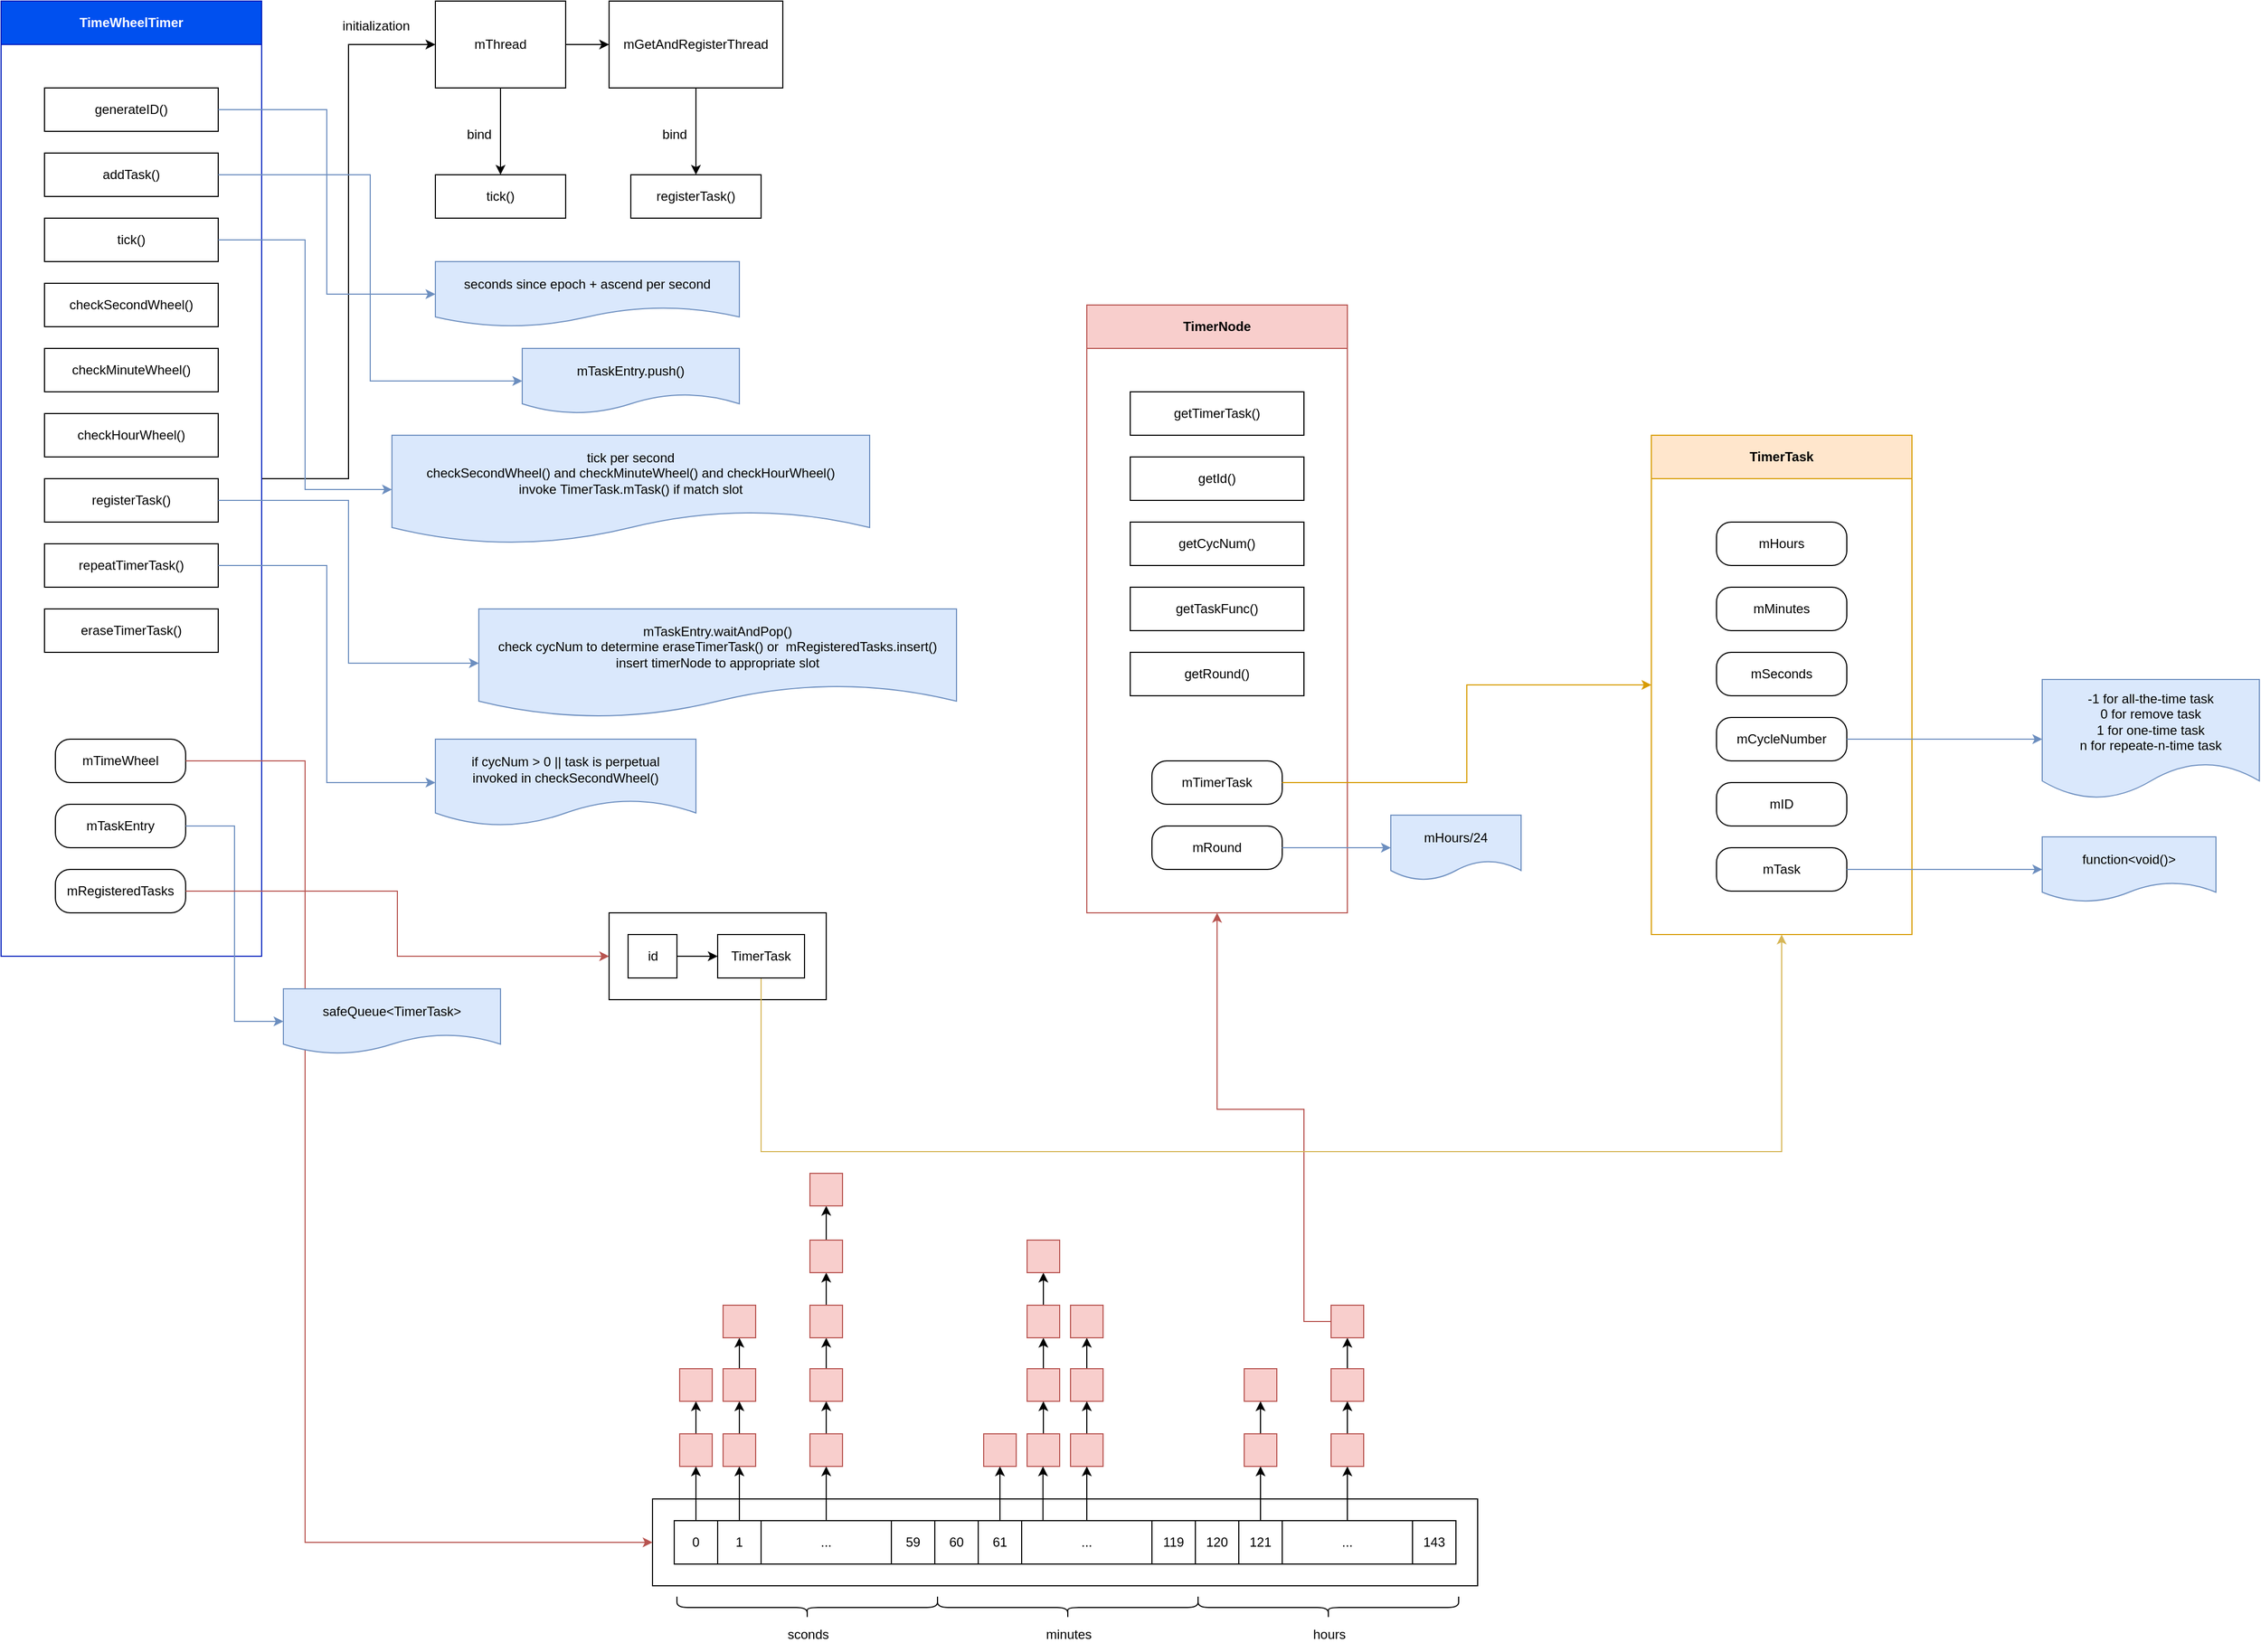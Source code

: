 <mxfile version="22.1.2" type="device">
  <diagram name="第 1 页" id="Sz4y7XV0d_JCJWOFTGZO">
    <mxGraphModel dx="1233" dy="729" grid="1" gridSize="10" guides="1" tooltips="1" connect="1" arrows="1" fold="1" page="1" pageScale="1" pageWidth="2336" pageHeight="1654" math="0" shadow="0">
      <root>
        <mxCell id="0" />
        <mxCell id="1" parent="0" />
        <mxCell id="NppVri6PDYhuUxLLY0zg-1" value="" style="rounded=0;whiteSpace=wrap;html=1;" vertex="1" parent="1">
          <mxGeometry x="720" y="1460" width="760" height="80" as="geometry" />
        </mxCell>
        <mxCell id="NppVri6PDYhuUxLLY0zg-66" style="edgeStyle=orthogonalEdgeStyle;rounded=0;orthogonalLoop=1;jettySize=auto;html=1;exitX=0.5;exitY=0;exitDx=0;exitDy=0;entryX=0.5;entryY=1;entryDx=0;entryDy=0;" edge="1" parent="1" source="NppVri6PDYhuUxLLY0zg-6" target="NppVri6PDYhuUxLLY0zg-49">
          <mxGeometry relative="1" as="geometry" />
        </mxCell>
        <mxCell id="NppVri6PDYhuUxLLY0zg-6" value="" style="rounded=0;whiteSpace=wrap;html=1;fillColor=#f8cecc;strokeColor=#b85450;" vertex="1" parent="1">
          <mxGeometry x="745" y="1400" width="30" height="30" as="geometry" />
        </mxCell>
        <mxCell id="NppVri6PDYhuUxLLY0zg-65" style="edgeStyle=orthogonalEdgeStyle;rounded=0;orthogonalLoop=1;jettySize=auto;html=1;exitX=0.5;exitY=0;exitDx=0;exitDy=0;entryX=0.5;entryY=1;entryDx=0;entryDy=0;" edge="1" parent="1" source="NppVri6PDYhuUxLLY0zg-22" target="NppVri6PDYhuUxLLY0zg-6">
          <mxGeometry relative="1" as="geometry" />
        </mxCell>
        <mxCell id="NppVri6PDYhuUxLLY0zg-22" value="0" style="rounded=0;whiteSpace=wrap;html=1;" vertex="1" parent="1">
          <mxGeometry x="740" y="1480" width="40" height="40" as="geometry" />
        </mxCell>
        <mxCell id="NppVri6PDYhuUxLLY0zg-67" style="edgeStyle=orthogonalEdgeStyle;rounded=0;orthogonalLoop=1;jettySize=auto;html=1;exitX=0.5;exitY=0;exitDx=0;exitDy=0;entryX=0.5;entryY=1;entryDx=0;entryDy=0;" edge="1" parent="1" source="NppVri6PDYhuUxLLY0zg-23" target="NppVri6PDYhuUxLLY0zg-41">
          <mxGeometry relative="1" as="geometry" />
        </mxCell>
        <mxCell id="NppVri6PDYhuUxLLY0zg-23" value="1" style="rounded=0;whiteSpace=wrap;html=1;" vertex="1" parent="1">
          <mxGeometry x="780" y="1480" width="40" height="40" as="geometry" />
        </mxCell>
        <mxCell id="NppVri6PDYhuUxLLY0zg-24" value="59" style="rounded=0;whiteSpace=wrap;html=1;" vertex="1" parent="1">
          <mxGeometry x="940" y="1480" width="40" height="40" as="geometry" />
        </mxCell>
        <mxCell id="NppVri6PDYhuUxLLY0zg-75" style="edgeStyle=orthogonalEdgeStyle;rounded=0;orthogonalLoop=1;jettySize=auto;html=1;exitX=0.5;exitY=0;exitDx=0;exitDy=0;entryX=0.5;entryY=1;entryDx=0;entryDy=0;" edge="1" parent="1" source="NppVri6PDYhuUxLLY0zg-25" target="NppVri6PDYhuUxLLY0zg-43">
          <mxGeometry relative="1" as="geometry" />
        </mxCell>
        <mxCell id="NppVri6PDYhuUxLLY0zg-25" value="61" style="rounded=0;whiteSpace=wrap;html=1;" vertex="1" parent="1">
          <mxGeometry x="1020" y="1480" width="40" height="40" as="geometry" />
        </mxCell>
        <mxCell id="NppVri6PDYhuUxLLY0zg-26" value="60" style="rounded=0;whiteSpace=wrap;html=1;" vertex="1" parent="1">
          <mxGeometry x="980" y="1480" width="40" height="40" as="geometry" />
        </mxCell>
        <mxCell id="NppVri6PDYhuUxLLY0zg-81" style="edgeStyle=orthogonalEdgeStyle;rounded=0;orthogonalLoop=1;jettySize=auto;html=1;exitX=0.5;exitY=0;exitDx=0;exitDy=0;entryX=0.5;entryY=1;entryDx=0;entryDy=0;" edge="1" parent="1" source="NppVri6PDYhuUxLLY0zg-27" target="NppVri6PDYhuUxLLY0zg-44">
          <mxGeometry relative="1" as="geometry" />
        </mxCell>
        <mxCell id="NppVri6PDYhuUxLLY0zg-27" value="..." style="rounded=0;whiteSpace=wrap;html=1;" vertex="1" parent="1">
          <mxGeometry x="1060" y="1480" width="120" height="40" as="geometry" />
        </mxCell>
        <mxCell id="NppVri6PDYhuUxLLY0zg-28" value="119" style="rounded=0;whiteSpace=wrap;html=1;" vertex="1" parent="1">
          <mxGeometry x="1180" y="1480" width="40" height="40" as="geometry" />
        </mxCell>
        <mxCell id="NppVri6PDYhuUxLLY0zg-29" value="120" style="rounded=0;whiteSpace=wrap;html=1;" vertex="1" parent="1">
          <mxGeometry x="1220" y="1480" width="40" height="40" as="geometry" />
        </mxCell>
        <mxCell id="NppVri6PDYhuUxLLY0zg-82" style="edgeStyle=orthogonalEdgeStyle;rounded=0;orthogonalLoop=1;jettySize=auto;html=1;exitX=0.5;exitY=0;exitDx=0;exitDy=0;entryX=0.5;entryY=1;entryDx=0;entryDy=0;" edge="1" parent="1" source="NppVri6PDYhuUxLLY0zg-30" target="NppVri6PDYhuUxLLY0zg-45">
          <mxGeometry relative="1" as="geometry" />
        </mxCell>
        <mxCell id="NppVri6PDYhuUxLLY0zg-30" value="121" style="rounded=0;whiteSpace=wrap;html=1;" vertex="1" parent="1">
          <mxGeometry x="1260" y="1480" width="40" height="40" as="geometry" />
        </mxCell>
        <mxCell id="NppVri6PDYhuUxLLY0zg-31" value="143" style="rounded=0;whiteSpace=wrap;html=1;" vertex="1" parent="1">
          <mxGeometry x="1420" y="1480" width="40" height="40" as="geometry" />
        </mxCell>
        <mxCell id="NppVri6PDYhuUxLLY0zg-86" style="edgeStyle=orthogonalEdgeStyle;rounded=0;orthogonalLoop=1;jettySize=auto;html=1;exitX=0.5;exitY=0;exitDx=0;exitDy=0;entryX=0.5;entryY=1;entryDx=0;entryDy=0;" edge="1" parent="1" source="NppVri6PDYhuUxLLY0zg-32" target="NppVri6PDYhuUxLLY0zg-46">
          <mxGeometry relative="1" as="geometry" />
        </mxCell>
        <mxCell id="NppVri6PDYhuUxLLY0zg-32" value="..." style="rounded=0;whiteSpace=wrap;html=1;" vertex="1" parent="1">
          <mxGeometry x="1300" y="1480" width="120" height="40" as="geometry" />
        </mxCell>
        <mxCell id="NppVri6PDYhuUxLLY0zg-70" style="edgeStyle=orthogonalEdgeStyle;rounded=0;orthogonalLoop=1;jettySize=auto;html=1;exitX=0.5;exitY=0;exitDx=0;exitDy=0;entryX=0.5;entryY=1;entryDx=0;entryDy=0;" edge="1" parent="1" source="NppVri6PDYhuUxLLY0zg-33" target="NppVri6PDYhuUxLLY0zg-42">
          <mxGeometry relative="1" as="geometry" />
        </mxCell>
        <mxCell id="NppVri6PDYhuUxLLY0zg-33" value="..." style="rounded=0;whiteSpace=wrap;html=1;" vertex="1" parent="1">
          <mxGeometry x="820" y="1480" width="120" height="40" as="geometry" />
        </mxCell>
        <mxCell id="NppVri6PDYhuUxLLY0zg-35" value="" style="shape=curlyBracket;whiteSpace=wrap;html=1;rounded=1;labelPosition=left;verticalLabelPosition=middle;align=right;verticalAlign=middle;rotation=-90;" vertex="1" parent="1">
          <mxGeometry x="852.5" y="1440" width="20" height="240" as="geometry" />
        </mxCell>
        <mxCell id="NppVri6PDYhuUxLLY0zg-36" value="" style="shape=curlyBracket;whiteSpace=wrap;html=1;rounded=1;labelPosition=left;verticalLabelPosition=middle;align=right;verticalAlign=middle;rotation=-90;" vertex="1" parent="1">
          <mxGeometry x="1092.5" y="1440" width="20" height="240" as="geometry" />
        </mxCell>
        <mxCell id="NppVri6PDYhuUxLLY0zg-37" value="" style="shape=curlyBracket;whiteSpace=wrap;html=1;rounded=1;labelPosition=left;verticalLabelPosition=middle;align=right;verticalAlign=middle;rotation=-90;" vertex="1" parent="1">
          <mxGeometry x="1332.5" y="1440" width="20" height="240" as="geometry" />
        </mxCell>
        <mxCell id="NppVri6PDYhuUxLLY0zg-38" value="sconds" style="text;html=1;align=center;verticalAlign=middle;resizable=0;points=[];autosize=1;strokeColor=none;fillColor=none;" vertex="1" parent="1">
          <mxGeometry x="832.5" y="1570" width="60" height="30" as="geometry" />
        </mxCell>
        <mxCell id="NppVri6PDYhuUxLLY0zg-39" value="minutes" style="text;html=1;align=center;verticalAlign=middle;resizable=0;points=[];autosize=1;strokeColor=none;fillColor=none;" vertex="1" parent="1">
          <mxGeometry x="1067.5" y="1570" width="70" height="30" as="geometry" />
        </mxCell>
        <mxCell id="NppVri6PDYhuUxLLY0zg-40" value="hours" style="text;html=1;align=center;verticalAlign=middle;resizable=0;points=[];autosize=1;strokeColor=none;fillColor=none;" vertex="1" parent="1">
          <mxGeometry x="1317.5" y="1570" width="50" height="30" as="geometry" />
        </mxCell>
        <mxCell id="NppVri6PDYhuUxLLY0zg-68" style="edgeStyle=orthogonalEdgeStyle;rounded=0;orthogonalLoop=1;jettySize=auto;html=1;exitX=0.5;exitY=0;exitDx=0;exitDy=0;entryX=0.5;entryY=1;entryDx=0;entryDy=0;" edge="1" parent="1" source="NppVri6PDYhuUxLLY0zg-41" target="NppVri6PDYhuUxLLY0zg-50">
          <mxGeometry relative="1" as="geometry" />
        </mxCell>
        <mxCell id="NppVri6PDYhuUxLLY0zg-41" value="" style="rounded=0;whiteSpace=wrap;html=1;fillColor=#f8cecc;strokeColor=#b85450;" vertex="1" parent="1">
          <mxGeometry x="785" y="1400" width="30" height="30" as="geometry" />
        </mxCell>
        <mxCell id="NppVri6PDYhuUxLLY0zg-71" style="edgeStyle=orthogonalEdgeStyle;rounded=0;orthogonalLoop=1;jettySize=auto;html=1;exitX=0.5;exitY=0;exitDx=0;exitDy=0;entryX=0.5;entryY=1;entryDx=0;entryDy=0;" edge="1" parent="1" source="NppVri6PDYhuUxLLY0zg-42" target="NppVri6PDYhuUxLLY0zg-52">
          <mxGeometry relative="1" as="geometry" />
        </mxCell>
        <mxCell id="NppVri6PDYhuUxLLY0zg-42" value="" style="rounded=0;whiteSpace=wrap;html=1;fillColor=#f8cecc;strokeColor=#b85450;" vertex="1" parent="1">
          <mxGeometry x="865" y="1400" width="30" height="30" as="geometry" />
        </mxCell>
        <mxCell id="NppVri6PDYhuUxLLY0zg-43" value="" style="rounded=0;whiteSpace=wrap;html=1;fillColor=#f8cecc;strokeColor=#b85450;" vertex="1" parent="1">
          <mxGeometry x="1025" y="1400" width="30" height="30" as="geometry" />
        </mxCell>
        <mxCell id="NppVri6PDYhuUxLLY0zg-80" style="edgeStyle=orthogonalEdgeStyle;rounded=0;orthogonalLoop=1;jettySize=auto;html=1;exitX=0.5;exitY=0;exitDx=0;exitDy=0;entryX=0.5;entryY=1;entryDx=0;entryDy=0;" edge="1" parent="1" source="NppVri6PDYhuUxLLY0zg-44" target="NppVri6PDYhuUxLLY0zg-60">
          <mxGeometry relative="1" as="geometry" />
        </mxCell>
        <mxCell id="NppVri6PDYhuUxLLY0zg-44" value="" style="rounded=0;whiteSpace=wrap;html=1;fillColor=#f8cecc;strokeColor=#b85450;" vertex="1" parent="1">
          <mxGeometry x="1105" y="1400" width="30" height="30" as="geometry" />
        </mxCell>
        <mxCell id="NppVri6PDYhuUxLLY0zg-83" style="edgeStyle=orthogonalEdgeStyle;rounded=0;orthogonalLoop=1;jettySize=auto;html=1;exitX=0.5;exitY=0;exitDx=0;exitDy=0;entryX=0.5;entryY=1;entryDx=0;entryDy=0;" edge="1" parent="1" source="NppVri6PDYhuUxLLY0zg-45" target="NppVri6PDYhuUxLLY0zg-64">
          <mxGeometry relative="1" as="geometry" />
        </mxCell>
        <mxCell id="NppVri6PDYhuUxLLY0zg-45" value="" style="rounded=0;whiteSpace=wrap;html=1;fillColor=#f8cecc;strokeColor=#b85450;" vertex="1" parent="1">
          <mxGeometry x="1265" y="1400" width="30" height="30" as="geometry" />
        </mxCell>
        <mxCell id="NppVri6PDYhuUxLLY0zg-84" style="edgeStyle=orthogonalEdgeStyle;rounded=0;orthogonalLoop=1;jettySize=auto;html=1;exitX=0.5;exitY=0;exitDx=0;exitDy=0;entryX=0.5;entryY=1;entryDx=0;entryDy=0;" edge="1" parent="1" source="NppVri6PDYhuUxLLY0zg-46" target="NppVri6PDYhuUxLLY0zg-62">
          <mxGeometry relative="1" as="geometry" />
        </mxCell>
        <mxCell id="NppVri6PDYhuUxLLY0zg-46" value="" style="rounded=0;whiteSpace=wrap;html=1;fillColor=#f8cecc;strokeColor=#b85450;" vertex="1" parent="1">
          <mxGeometry x="1345" y="1400" width="30" height="30" as="geometry" />
        </mxCell>
        <mxCell id="NppVri6PDYhuUxLLY0zg-76" style="edgeStyle=orthogonalEdgeStyle;rounded=0;orthogonalLoop=1;jettySize=auto;html=1;exitX=0.5;exitY=0;exitDx=0;exitDy=0;entryX=0.5;entryY=1;entryDx=0;entryDy=0;" edge="1" parent="1" source="NppVri6PDYhuUxLLY0zg-47" target="NppVri6PDYhuUxLLY0zg-56">
          <mxGeometry relative="1" as="geometry" />
        </mxCell>
        <mxCell id="NppVri6PDYhuUxLLY0zg-47" value="" style="rounded=0;whiteSpace=wrap;html=1;fillColor=#f8cecc;strokeColor=#b85450;" vertex="1" parent="1">
          <mxGeometry x="1065" y="1400" width="30" height="30" as="geometry" />
        </mxCell>
        <mxCell id="NppVri6PDYhuUxLLY0zg-49" value="" style="rounded=0;whiteSpace=wrap;html=1;fillColor=#f8cecc;strokeColor=#b85450;" vertex="1" parent="1">
          <mxGeometry x="745" y="1340" width="30" height="30" as="geometry" />
        </mxCell>
        <mxCell id="NppVri6PDYhuUxLLY0zg-69" style="edgeStyle=orthogonalEdgeStyle;rounded=0;orthogonalLoop=1;jettySize=auto;html=1;exitX=0.5;exitY=0;exitDx=0;exitDy=0;entryX=0.5;entryY=1;entryDx=0;entryDy=0;" edge="1" parent="1" source="NppVri6PDYhuUxLLY0zg-50" target="NppVri6PDYhuUxLLY0zg-51">
          <mxGeometry relative="1" as="geometry" />
        </mxCell>
        <mxCell id="NppVri6PDYhuUxLLY0zg-50" value="" style="rounded=0;whiteSpace=wrap;html=1;fillColor=#f8cecc;strokeColor=#b85450;" vertex="1" parent="1">
          <mxGeometry x="785" y="1340" width="30" height="30" as="geometry" />
        </mxCell>
        <mxCell id="NppVri6PDYhuUxLLY0zg-51" value="" style="rounded=0;whiteSpace=wrap;html=1;fillColor=#f8cecc;strokeColor=#b85450;" vertex="1" parent="1">
          <mxGeometry x="785" y="1281.5" width="30" height="30" as="geometry" />
        </mxCell>
        <mxCell id="NppVri6PDYhuUxLLY0zg-72" style="edgeStyle=orthogonalEdgeStyle;rounded=0;orthogonalLoop=1;jettySize=auto;html=1;exitX=0.5;exitY=0;exitDx=0;exitDy=0;entryX=0.5;entryY=1;entryDx=0;entryDy=0;" edge="1" parent="1" source="NppVri6PDYhuUxLLY0zg-52" target="NppVri6PDYhuUxLLY0zg-53">
          <mxGeometry relative="1" as="geometry" />
        </mxCell>
        <mxCell id="NppVri6PDYhuUxLLY0zg-52" value="" style="rounded=0;whiteSpace=wrap;html=1;fillColor=#f8cecc;strokeColor=#b85450;" vertex="1" parent="1">
          <mxGeometry x="865" y="1340" width="30" height="30" as="geometry" />
        </mxCell>
        <mxCell id="NppVri6PDYhuUxLLY0zg-73" style="edgeStyle=orthogonalEdgeStyle;rounded=0;orthogonalLoop=1;jettySize=auto;html=1;exitX=0.5;exitY=0;exitDx=0;exitDy=0;entryX=0.5;entryY=1;entryDx=0;entryDy=0;" edge="1" parent="1" source="NppVri6PDYhuUxLLY0zg-53" target="NppVri6PDYhuUxLLY0zg-54">
          <mxGeometry relative="1" as="geometry" />
        </mxCell>
        <mxCell id="NppVri6PDYhuUxLLY0zg-53" value="" style="rounded=0;whiteSpace=wrap;html=1;fillColor=#f8cecc;strokeColor=#b85450;" vertex="1" parent="1">
          <mxGeometry x="865" y="1281.5" width="30" height="30" as="geometry" />
        </mxCell>
        <mxCell id="NppVri6PDYhuUxLLY0zg-74" style="edgeStyle=orthogonalEdgeStyle;rounded=0;orthogonalLoop=1;jettySize=auto;html=1;exitX=0.5;exitY=0;exitDx=0;exitDy=0;entryX=0.5;entryY=1;entryDx=0;entryDy=0;" edge="1" parent="1" source="NppVri6PDYhuUxLLY0zg-54" target="NppVri6PDYhuUxLLY0zg-55">
          <mxGeometry relative="1" as="geometry" />
        </mxCell>
        <mxCell id="NppVri6PDYhuUxLLY0zg-54" value="" style="rounded=0;whiteSpace=wrap;html=1;fillColor=#f8cecc;strokeColor=#b85450;" vertex="1" parent="1">
          <mxGeometry x="865" y="1221.5" width="30" height="30" as="geometry" />
        </mxCell>
        <mxCell id="NppVri6PDYhuUxLLY0zg-55" value="" style="rounded=0;whiteSpace=wrap;html=1;fillColor=#f8cecc;strokeColor=#b85450;" vertex="1" parent="1">
          <mxGeometry x="865" y="1160" width="30" height="30" as="geometry" />
        </mxCell>
        <mxCell id="NppVri6PDYhuUxLLY0zg-77" style="edgeStyle=orthogonalEdgeStyle;rounded=0;orthogonalLoop=1;jettySize=auto;html=1;exitX=0.5;exitY=0;exitDx=0;exitDy=0;entryX=0.5;entryY=1;entryDx=0;entryDy=0;" edge="1" parent="1" source="NppVri6PDYhuUxLLY0zg-56" target="NppVri6PDYhuUxLLY0zg-57">
          <mxGeometry relative="1" as="geometry" />
        </mxCell>
        <mxCell id="NppVri6PDYhuUxLLY0zg-56" value="" style="rounded=0;whiteSpace=wrap;html=1;fillColor=#f8cecc;strokeColor=#b85450;" vertex="1" parent="1">
          <mxGeometry x="1065" y="1340" width="30" height="30" as="geometry" />
        </mxCell>
        <mxCell id="NppVri6PDYhuUxLLY0zg-78" style="edgeStyle=orthogonalEdgeStyle;rounded=0;orthogonalLoop=1;jettySize=auto;html=1;exitX=0.5;exitY=0;exitDx=0;exitDy=0;entryX=0.5;entryY=1;entryDx=0;entryDy=0;" edge="1" parent="1" source="NppVri6PDYhuUxLLY0zg-57" target="NppVri6PDYhuUxLLY0zg-58">
          <mxGeometry relative="1" as="geometry" />
        </mxCell>
        <mxCell id="NppVri6PDYhuUxLLY0zg-57" value="" style="rounded=0;whiteSpace=wrap;html=1;fillColor=#f8cecc;strokeColor=#b85450;" vertex="1" parent="1">
          <mxGeometry x="1065" y="1281.5" width="30" height="30" as="geometry" />
        </mxCell>
        <mxCell id="NppVri6PDYhuUxLLY0zg-58" value="" style="rounded=0;whiteSpace=wrap;html=1;fillColor=#f8cecc;strokeColor=#b85450;" vertex="1" parent="1">
          <mxGeometry x="1065" y="1221.5" width="30" height="30" as="geometry" />
        </mxCell>
        <mxCell id="NppVri6PDYhuUxLLY0zg-79" style="edgeStyle=orthogonalEdgeStyle;rounded=0;orthogonalLoop=1;jettySize=auto;html=1;exitX=0.5;exitY=0;exitDx=0;exitDy=0;entryX=0.5;entryY=1;entryDx=0;entryDy=0;" edge="1" parent="1" source="NppVri6PDYhuUxLLY0zg-60" target="NppVri6PDYhuUxLLY0zg-61">
          <mxGeometry relative="1" as="geometry" />
        </mxCell>
        <mxCell id="NppVri6PDYhuUxLLY0zg-60" value="" style="rounded=0;whiteSpace=wrap;html=1;fillColor=#f8cecc;strokeColor=#b85450;" vertex="1" parent="1">
          <mxGeometry x="1105" y="1340" width="30" height="30" as="geometry" />
        </mxCell>
        <mxCell id="NppVri6PDYhuUxLLY0zg-61" value="" style="rounded=0;whiteSpace=wrap;html=1;fillColor=#f8cecc;strokeColor=#b85450;" vertex="1" parent="1">
          <mxGeometry x="1105" y="1281.5" width="30" height="30" as="geometry" />
        </mxCell>
        <mxCell id="NppVri6PDYhuUxLLY0zg-85" style="edgeStyle=orthogonalEdgeStyle;rounded=0;orthogonalLoop=1;jettySize=auto;html=1;exitX=0.5;exitY=0;exitDx=0;exitDy=0;entryX=0.5;entryY=1;entryDx=0;entryDy=0;" edge="1" parent="1" source="NppVri6PDYhuUxLLY0zg-62" target="NppVri6PDYhuUxLLY0zg-63">
          <mxGeometry relative="1" as="geometry" />
        </mxCell>
        <mxCell id="NppVri6PDYhuUxLLY0zg-62" value="" style="rounded=0;whiteSpace=wrap;html=1;fillColor=#f8cecc;strokeColor=#b85450;" vertex="1" parent="1">
          <mxGeometry x="1345" y="1340" width="30" height="30" as="geometry" />
        </mxCell>
        <mxCell id="NppVri6PDYhuUxLLY0zg-158" style="edgeStyle=orthogonalEdgeStyle;rounded=0;orthogonalLoop=1;jettySize=auto;html=1;exitX=1;exitY=0.5;exitDx=0;exitDy=0;entryX=0.5;entryY=1;entryDx=0;entryDy=0;fillColor=#f8cecc;strokeColor=#b85450;" edge="1" parent="1" source="NppVri6PDYhuUxLLY0zg-63" target="NppVri6PDYhuUxLLY0zg-109">
          <mxGeometry relative="1" as="geometry">
            <Array as="points">
              <mxPoint x="1320" y="1296" />
              <mxPoint x="1320" y="1101" />
              <mxPoint x="1240" y="1101" />
            </Array>
          </mxGeometry>
        </mxCell>
        <mxCell id="NppVri6PDYhuUxLLY0zg-63" value="" style="rounded=0;whiteSpace=wrap;html=1;fillColor=#f8cecc;strokeColor=#b85450;" vertex="1" parent="1">
          <mxGeometry x="1345" y="1281.5" width="30" height="30" as="geometry" />
        </mxCell>
        <mxCell id="NppVri6PDYhuUxLLY0zg-64" value="" style="rounded=0;whiteSpace=wrap;html=1;fillColor=#f8cecc;strokeColor=#b85450;" vertex="1" parent="1">
          <mxGeometry x="1265" y="1340" width="30" height="30" as="geometry" />
        </mxCell>
        <mxCell id="NppVri6PDYhuUxLLY0zg-87" style="edgeStyle=orthogonalEdgeStyle;rounded=0;orthogonalLoop=1;jettySize=auto;html=1;exitX=0.5;exitY=0;exitDx=0;exitDy=0;entryX=0.5;entryY=1;entryDx=0;entryDy=0;" edge="1" parent="1">
          <mxGeometry relative="1" as="geometry">
            <mxPoint x="1079.66" y="1480" as="sourcePoint" />
            <mxPoint x="1079.66" y="1430" as="targetPoint" />
          </mxGeometry>
        </mxCell>
        <mxCell id="NppVri6PDYhuUxLLY0zg-142" style="edgeStyle=orthogonalEdgeStyle;rounded=0;orthogonalLoop=1;jettySize=auto;html=1;entryX=0;entryY=0.5;entryDx=0;entryDy=0;" edge="1" parent="1" source="NppVri6PDYhuUxLLY0zg-88" target="NppVri6PDYhuUxLLY0zg-141">
          <mxGeometry relative="1" as="geometry" />
        </mxCell>
        <mxCell id="NppVri6PDYhuUxLLY0zg-88" value="TimeWheelTimer" style="swimlane;whiteSpace=wrap;html=1;startSize=40;fillColor=#0050ef;strokeColor=#001DBC;fontColor=#ffffff;" vertex="1" parent="1">
          <mxGeometry x="120" y="80" width="240" height="880" as="geometry" />
        </mxCell>
        <mxCell id="NppVri6PDYhuUxLLY0zg-89" value="generateID()" style="rounded=0;whiteSpace=wrap;html=1;" vertex="1" parent="NppVri6PDYhuUxLLY0zg-88">
          <mxGeometry x="40" y="80" width="160" height="40" as="geometry" />
        </mxCell>
        <mxCell id="NppVri6PDYhuUxLLY0zg-90" value="addTask()" style="rounded=0;whiteSpace=wrap;html=1;" vertex="1" parent="NppVri6PDYhuUxLLY0zg-88">
          <mxGeometry x="40" y="140" width="160" height="40" as="geometry" />
        </mxCell>
        <mxCell id="NppVri6PDYhuUxLLY0zg-91" value="tick()" style="rounded=0;whiteSpace=wrap;html=1;" vertex="1" parent="NppVri6PDYhuUxLLY0zg-88">
          <mxGeometry x="40" y="200" width="160" height="40" as="geometry" />
        </mxCell>
        <mxCell id="NppVri6PDYhuUxLLY0zg-92" value="checkSecondWheel()" style="rounded=0;whiteSpace=wrap;html=1;" vertex="1" parent="NppVri6PDYhuUxLLY0zg-88">
          <mxGeometry x="40" y="260" width="160" height="40" as="geometry" />
        </mxCell>
        <mxCell id="NppVri6PDYhuUxLLY0zg-93" value="checkMinuteWheel()" style="rounded=0;whiteSpace=wrap;html=1;" vertex="1" parent="NppVri6PDYhuUxLLY0zg-88">
          <mxGeometry x="40" y="320" width="160" height="40" as="geometry" />
        </mxCell>
        <mxCell id="NppVri6PDYhuUxLLY0zg-94" value="checkHourWheel()" style="rounded=0;whiteSpace=wrap;html=1;" vertex="1" parent="NppVri6PDYhuUxLLY0zg-88">
          <mxGeometry x="40" y="380" width="160" height="40" as="geometry" />
        </mxCell>
        <mxCell id="NppVri6PDYhuUxLLY0zg-102" value="registerTask()" style="rounded=0;whiteSpace=wrap;html=1;" vertex="1" parent="NppVri6PDYhuUxLLY0zg-88">
          <mxGeometry x="40" y="440" width="160" height="40" as="geometry" />
        </mxCell>
        <mxCell id="NppVri6PDYhuUxLLY0zg-103" value="repeatTimerTask()" style="rounded=0;whiteSpace=wrap;html=1;" vertex="1" parent="NppVri6PDYhuUxLLY0zg-88">
          <mxGeometry x="40" y="500" width="160" height="40" as="geometry" />
        </mxCell>
        <mxCell id="NppVri6PDYhuUxLLY0zg-104" value="eraseTimerTask()" style="rounded=0;whiteSpace=wrap;html=1;" vertex="1" parent="NppVri6PDYhuUxLLY0zg-88">
          <mxGeometry x="40" y="560" width="160" height="40" as="geometry" />
        </mxCell>
        <mxCell id="NppVri6PDYhuUxLLY0zg-106" value="mTimeWheel" style="rounded=1;whiteSpace=wrap;html=1;arcSize=34;" vertex="1" parent="NppVri6PDYhuUxLLY0zg-88">
          <mxGeometry x="50" y="680" width="120" height="40" as="geometry" />
        </mxCell>
        <mxCell id="NppVri6PDYhuUxLLY0zg-107" value="mTaskEntry" style="rounded=1;whiteSpace=wrap;html=1;arcSize=34;" vertex="1" parent="NppVri6PDYhuUxLLY0zg-88">
          <mxGeometry x="50" y="740" width="120" height="40" as="geometry" />
        </mxCell>
        <mxCell id="NppVri6PDYhuUxLLY0zg-108" value="mRegisteredTasks" style="rounded=1;whiteSpace=wrap;html=1;arcSize=34;" vertex="1" parent="NppVri6PDYhuUxLLY0zg-88">
          <mxGeometry x="50" y="800" width="120" height="40" as="geometry" />
        </mxCell>
        <mxCell id="NppVri6PDYhuUxLLY0zg-109" value="TimerNode" style="swimlane;whiteSpace=wrap;html=1;startSize=40;fillColor=#f8cecc;strokeColor=#b85450;" vertex="1" parent="1">
          <mxGeometry x="1120" y="360" width="240" height="560" as="geometry" />
        </mxCell>
        <mxCell id="NppVri6PDYhuUxLLY0zg-110" value="getTimerTask()" style="rounded=0;whiteSpace=wrap;html=1;" vertex="1" parent="NppVri6PDYhuUxLLY0zg-109">
          <mxGeometry x="40" y="80" width="160" height="40" as="geometry" />
        </mxCell>
        <mxCell id="NppVri6PDYhuUxLLY0zg-111" value="getId()" style="rounded=0;whiteSpace=wrap;html=1;" vertex="1" parent="NppVri6PDYhuUxLLY0zg-109">
          <mxGeometry x="40" y="140" width="160" height="40" as="geometry" />
        </mxCell>
        <mxCell id="NppVri6PDYhuUxLLY0zg-112" value="getCycNum()" style="rounded=0;whiteSpace=wrap;html=1;" vertex="1" parent="NppVri6PDYhuUxLLY0zg-109">
          <mxGeometry x="40" y="200" width="160" height="40" as="geometry" />
        </mxCell>
        <mxCell id="NppVri6PDYhuUxLLY0zg-113" value="getTaskFunc()" style="rounded=0;whiteSpace=wrap;html=1;" vertex="1" parent="NppVri6PDYhuUxLLY0zg-109">
          <mxGeometry x="40" y="260" width="160" height="40" as="geometry" />
        </mxCell>
        <mxCell id="NppVri6PDYhuUxLLY0zg-114" value="getRound()" style="rounded=0;whiteSpace=wrap;html=1;" vertex="1" parent="NppVri6PDYhuUxLLY0zg-109">
          <mxGeometry x="40" y="320" width="160" height="40" as="geometry" />
        </mxCell>
        <mxCell id="NppVri6PDYhuUxLLY0zg-119" value="mTimerTask" style="rounded=1;whiteSpace=wrap;html=1;arcSize=34;" vertex="1" parent="NppVri6PDYhuUxLLY0zg-109">
          <mxGeometry x="60" y="420" width="120" height="40" as="geometry" />
        </mxCell>
        <mxCell id="NppVri6PDYhuUxLLY0zg-120" value="mRound" style="rounded=1;whiteSpace=wrap;html=1;arcSize=34;" vertex="1" parent="NppVri6PDYhuUxLLY0zg-109">
          <mxGeometry x="60" y="480" width="120" height="40" as="geometry" />
        </mxCell>
        <mxCell id="NppVri6PDYhuUxLLY0zg-122" value="TimerTask" style="swimlane;whiteSpace=wrap;html=1;startSize=40;fillColor=#ffe6cc;strokeColor=#d79b00;" vertex="1" parent="1">
          <mxGeometry x="1640" y="480" width="240" height="460" as="geometry" />
        </mxCell>
        <mxCell id="NppVri6PDYhuUxLLY0zg-128" value="mID" style="rounded=1;whiteSpace=wrap;html=1;arcSize=34;" vertex="1" parent="NppVri6PDYhuUxLLY0zg-122">
          <mxGeometry x="60" y="320" width="120" height="40" as="geometry" />
        </mxCell>
        <mxCell id="NppVri6PDYhuUxLLY0zg-129" value="mTask" style="rounded=1;whiteSpace=wrap;html=1;arcSize=34;" vertex="1" parent="NppVri6PDYhuUxLLY0zg-122">
          <mxGeometry x="60" y="380" width="120" height="40" as="geometry" />
        </mxCell>
        <mxCell id="NppVri6PDYhuUxLLY0zg-130" value="mSeconds" style="rounded=1;whiteSpace=wrap;html=1;arcSize=34;" vertex="1" parent="NppVri6PDYhuUxLLY0zg-122">
          <mxGeometry x="60" y="200" width="120" height="40" as="geometry" />
        </mxCell>
        <mxCell id="NppVri6PDYhuUxLLY0zg-131" value="mCycleNumber" style="rounded=1;whiteSpace=wrap;html=1;arcSize=34;" vertex="1" parent="NppVri6PDYhuUxLLY0zg-122">
          <mxGeometry x="60" y="260" width="120" height="40" as="geometry" />
        </mxCell>
        <mxCell id="NppVri6PDYhuUxLLY0zg-132" value="mHours" style="rounded=1;whiteSpace=wrap;html=1;arcSize=34;" vertex="1" parent="NppVri6PDYhuUxLLY0zg-122">
          <mxGeometry x="60" y="80" width="120" height="40" as="geometry" />
        </mxCell>
        <mxCell id="NppVri6PDYhuUxLLY0zg-133" value="mMinutes" style="rounded=1;whiteSpace=wrap;html=1;arcSize=34;" vertex="1" parent="NppVri6PDYhuUxLLY0zg-122">
          <mxGeometry x="60" y="140" width="120" height="40" as="geometry" />
        </mxCell>
        <mxCell id="NppVri6PDYhuUxLLY0zg-134" value="function&amp;lt;void()&amp;gt;" style="shape=document;whiteSpace=wrap;html=1;boundedLbl=1;fillColor=#dae8fc;strokeColor=#6c8ebf;" vertex="1" parent="1">
          <mxGeometry x="2000" y="850" width="160" height="60" as="geometry" />
        </mxCell>
        <mxCell id="NppVri6PDYhuUxLLY0zg-135" style="edgeStyle=orthogonalEdgeStyle;rounded=0;orthogonalLoop=1;jettySize=auto;html=1;exitX=1;exitY=0.5;exitDx=0;exitDy=0;entryX=0;entryY=0.5;entryDx=0;entryDy=0;fillColor=#dae8fc;strokeColor=#6c8ebf;" edge="1" parent="1" source="NppVri6PDYhuUxLLY0zg-129" target="NppVri6PDYhuUxLLY0zg-134">
          <mxGeometry relative="1" as="geometry" />
        </mxCell>
        <mxCell id="NppVri6PDYhuUxLLY0zg-138" style="edgeStyle=orthogonalEdgeStyle;rounded=0;orthogonalLoop=1;jettySize=auto;html=1;exitX=1;exitY=0.5;exitDx=0;exitDy=0;entryX=0;entryY=0.5;entryDx=0;entryDy=0;fillColor=#ffe6cc;strokeColor=#d79b00;" edge="1" parent="1" source="NppVri6PDYhuUxLLY0zg-119" target="NppVri6PDYhuUxLLY0zg-122">
          <mxGeometry relative="1" as="geometry" />
        </mxCell>
        <mxCell id="NppVri6PDYhuUxLLY0zg-147" style="edgeStyle=orthogonalEdgeStyle;rounded=0;orthogonalLoop=1;jettySize=auto;html=1;exitX=0.5;exitY=1;exitDx=0;exitDy=0;entryX=0.5;entryY=0;entryDx=0;entryDy=0;" edge="1" parent="1" source="NppVri6PDYhuUxLLY0zg-141" target="NppVri6PDYhuUxLLY0zg-145">
          <mxGeometry relative="1" as="geometry" />
        </mxCell>
        <mxCell id="NppVri6PDYhuUxLLY0zg-151" style="edgeStyle=orthogonalEdgeStyle;rounded=0;orthogonalLoop=1;jettySize=auto;html=1;exitX=1;exitY=0.5;exitDx=0;exitDy=0;entryX=0;entryY=0.5;entryDx=0;entryDy=0;" edge="1" parent="1" source="NppVri6PDYhuUxLLY0zg-141" target="NppVri6PDYhuUxLLY0zg-144">
          <mxGeometry relative="1" as="geometry" />
        </mxCell>
        <mxCell id="NppVri6PDYhuUxLLY0zg-141" value="mThread&lt;br&gt;" style="rounded=0;whiteSpace=wrap;html=1;" vertex="1" parent="1">
          <mxGeometry x="520" y="80" width="120" height="80" as="geometry" />
        </mxCell>
        <mxCell id="NppVri6PDYhuUxLLY0zg-143" value="initialization" style="text;html=1;align=center;verticalAlign=middle;resizable=0;points=[];autosize=1;strokeColor=none;fillColor=none;" vertex="1" parent="1">
          <mxGeometry x="420" y="88" width="90" height="30" as="geometry" />
        </mxCell>
        <mxCell id="NppVri6PDYhuUxLLY0zg-148" style="edgeStyle=orthogonalEdgeStyle;rounded=0;orthogonalLoop=1;jettySize=auto;html=1;exitX=0.5;exitY=1;exitDx=0;exitDy=0;entryX=0.5;entryY=0;entryDx=0;entryDy=0;" edge="1" parent="1" source="NppVri6PDYhuUxLLY0zg-144" target="NppVri6PDYhuUxLLY0zg-146">
          <mxGeometry relative="1" as="geometry" />
        </mxCell>
        <mxCell id="NppVri6PDYhuUxLLY0zg-144" value="mGetAndRegisterThread" style="rounded=0;whiteSpace=wrap;html=1;" vertex="1" parent="1">
          <mxGeometry x="680" y="80" width="160" height="80" as="geometry" />
        </mxCell>
        <mxCell id="NppVri6PDYhuUxLLY0zg-145" value="tick()" style="rounded=0;whiteSpace=wrap;html=1;" vertex="1" parent="1">
          <mxGeometry x="520" y="240" width="120" height="40" as="geometry" />
        </mxCell>
        <mxCell id="NppVri6PDYhuUxLLY0zg-146" value="registerTask()" style="rounded=0;whiteSpace=wrap;html=1;" vertex="1" parent="1">
          <mxGeometry x="700" y="240" width="120" height="40" as="geometry" />
        </mxCell>
        <mxCell id="NppVri6PDYhuUxLLY0zg-149" value="bind" style="text;html=1;align=center;verticalAlign=middle;resizable=0;points=[];autosize=1;strokeColor=none;fillColor=none;" vertex="1" parent="1">
          <mxGeometry x="535" y="188" width="50" height="30" as="geometry" />
        </mxCell>
        <mxCell id="NppVri6PDYhuUxLLY0zg-150" value="bind" style="text;html=1;align=center;verticalAlign=middle;resizable=0;points=[];autosize=1;strokeColor=none;fillColor=none;" vertex="1" parent="1">
          <mxGeometry x="715" y="188" width="50" height="30" as="geometry" />
        </mxCell>
        <mxCell id="NppVri6PDYhuUxLLY0zg-152" value="seconds since epoch + ascend per second" style="shape=document;whiteSpace=wrap;html=1;boundedLbl=1;fillColor=#dae8fc;strokeColor=#6c8ebf;" vertex="1" parent="1">
          <mxGeometry x="520" y="320" width="280" height="60" as="geometry" />
        </mxCell>
        <mxCell id="NppVri6PDYhuUxLLY0zg-153" style="edgeStyle=orthogonalEdgeStyle;rounded=0;orthogonalLoop=1;jettySize=auto;html=1;exitX=1;exitY=0.5;exitDx=0;exitDy=0;entryX=0;entryY=0.5;entryDx=0;entryDy=0;fillColor=#dae8fc;strokeColor=#6c8ebf;" edge="1" parent="1" source="NppVri6PDYhuUxLLY0zg-89" target="NppVri6PDYhuUxLLY0zg-152">
          <mxGeometry relative="1" as="geometry" />
        </mxCell>
        <mxCell id="NppVri6PDYhuUxLLY0zg-154" value="mTaskEntry.push()" style="shape=document;whiteSpace=wrap;html=1;boundedLbl=1;fillColor=#dae8fc;strokeColor=#6c8ebf;" vertex="1" parent="1">
          <mxGeometry x="600" y="400" width="200" height="60" as="geometry" />
        </mxCell>
        <mxCell id="NppVri6PDYhuUxLLY0zg-155" style="edgeStyle=orthogonalEdgeStyle;rounded=0;orthogonalLoop=1;jettySize=auto;html=1;exitX=1;exitY=0.5;exitDx=0;exitDy=0;entryX=0;entryY=0.5;entryDx=0;entryDy=0;fillColor=#dae8fc;strokeColor=#6c8ebf;" edge="1" parent="1" source="NppVri6PDYhuUxLLY0zg-90" target="NppVri6PDYhuUxLLY0zg-154">
          <mxGeometry relative="1" as="geometry" />
        </mxCell>
        <mxCell id="NppVri6PDYhuUxLLY0zg-156" value="tick per second&lt;br&gt;checkSecondWheel() and checkMinuteWheel() and checkHourWheel()&lt;br&gt;invoke&amp;nbsp;TimerTask.mTask() if match slot" style="shape=document;whiteSpace=wrap;html=1;boundedLbl=1;fillColor=#dae8fc;strokeColor=#6c8ebf;" vertex="1" parent="1">
          <mxGeometry x="480" y="480" width="440" height="100" as="geometry" />
        </mxCell>
        <mxCell id="NppVri6PDYhuUxLLY0zg-157" style="edgeStyle=orthogonalEdgeStyle;rounded=0;orthogonalLoop=1;jettySize=auto;html=1;exitX=1;exitY=0.5;exitDx=0;exitDy=0;entryX=0;entryY=0.5;entryDx=0;entryDy=0;fillColor=#dae8fc;strokeColor=#6c8ebf;" edge="1" parent="1" source="NppVri6PDYhuUxLLY0zg-91" target="NppVri6PDYhuUxLLY0zg-156">
          <mxGeometry relative="1" as="geometry" />
        </mxCell>
        <mxCell id="NppVri6PDYhuUxLLY0zg-159" style="edgeStyle=orthogonalEdgeStyle;rounded=0;orthogonalLoop=1;jettySize=auto;html=1;exitX=1;exitY=0.5;exitDx=0;exitDy=0;entryX=0;entryY=0.5;entryDx=0;entryDy=0;fillColor=#f8cecc;strokeColor=#b85450;" edge="1" parent="1" source="NppVri6PDYhuUxLLY0zg-106" target="NppVri6PDYhuUxLLY0zg-1">
          <mxGeometry relative="1" as="geometry">
            <Array as="points">
              <mxPoint x="400" y="780" />
              <mxPoint x="400" y="1500" />
            </Array>
          </mxGeometry>
        </mxCell>
        <mxCell id="NppVri6PDYhuUxLLY0zg-160" value="safeQueue&amp;lt;TimerTask&amp;gt;" style="shape=document;whiteSpace=wrap;html=1;boundedLbl=1;fillColor=#dae8fc;strokeColor=#6c8ebf;" vertex="1" parent="1">
          <mxGeometry x="380" y="990" width="200" height="60" as="geometry" />
        </mxCell>
        <mxCell id="NppVri6PDYhuUxLLY0zg-161" style="edgeStyle=orthogonalEdgeStyle;rounded=0;orthogonalLoop=1;jettySize=auto;html=1;exitX=1;exitY=0.5;exitDx=0;exitDy=0;entryX=0;entryY=0.5;entryDx=0;entryDy=0;fillColor=#dae8fc;strokeColor=#6c8ebf;" edge="1" parent="1" source="NppVri6PDYhuUxLLY0zg-107" target="NppVri6PDYhuUxLLY0zg-160">
          <mxGeometry relative="1" as="geometry" />
        </mxCell>
        <mxCell id="NppVri6PDYhuUxLLY0zg-162" value="mTaskEntry.waitAndPop()&lt;br&gt;check cycNum to determine&amp;nbsp;eraseTimerTask() or&amp;nbsp;&amp;nbsp;mRegisteredTasks.insert()&lt;br&gt;insert timerNode to&amp;nbsp;appropriate slot" style="shape=document;whiteSpace=wrap;html=1;boundedLbl=1;fillColor=#dae8fc;strokeColor=#6c8ebf;" vertex="1" parent="1">
          <mxGeometry x="560" y="640" width="440" height="100" as="geometry" />
        </mxCell>
        <mxCell id="NppVri6PDYhuUxLLY0zg-163" style="edgeStyle=orthogonalEdgeStyle;rounded=0;orthogonalLoop=1;jettySize=auto;html=1;exitX=1;exitY=0.5;exitDx=0;exitDy=0;entryX=0;entryY=0.5;entryDx=0;entryDy=0;fillColor=#dae8fc;strokeColor=#6c8ebf;" edge="1" parent="1" source="NppVri6PDYhuUxLLY0zg-102" target="NppVri6PDYhuUxLLY0zg-162">
          <mxGeometry relative="1" as="geometry" />
        </mxCell>
        <mxCell id="NppVri6PDYhuUxLLY0zg-164" value="if cycNum &amp;gt; 0 || task is&amp;nbsp;perpetual&lt;br&gt;invoked in checkSecondWheel()" style="shape=document;whiteSpace=wrap;html=1;boundedLbl=1;fillColor=#dae8fc;strokeColor=#6c8ebf;" vertex="1" parent="1">
          <mxGeometry x="520" y="760" width="240" height="80" as="geometry" />
        </mxCell>
        <mxCell id="NppVri6PDYhuUxLLY0zg-165" style="edgeStyle=orthogonalEdgeStyle;rounded=0;orthogonalLoop=1;jettySize=auto;html=1;exitX=1;exitY=0.5;exitDx=0;exitDy=0;entryX=0;entryY=0.5;entryDx=0;entryDy=0;fillColor=#dae8fc;strokeColor=#6c8ebf;" edge="1" parent="1" source="NppVri6PDYhuUxLLY0zg-103" target="NppVri6PDYhuUxLLY0zg-164">
          <mxGeometry relative="1" as="geometry" />
        </mxCell>
        <mxCell id="NppVri6PDYhuUxLLY0zg-166" value="mHours/24" style="shape=document;whiteSpace=wrap;html=1;boundedLbl=1;fillColor=#dae8fc;strokeColor=#6c8ebf;" vertex="1" parent="1">
          <mxGeometry x="1400" y="830" width="120" height="60" as="geometry" />
        </mxCell>
        <mxCell id="NppVri6PDYhuUxLLY0zg-167" style="edgeStyle=orthogonalEdgeStyle;rounded=0;orthogonalLoop=1;jettySize=auto;html=1;exitX=1;exitY=0.5;exitDx=0;exitDy=0;entryX=0;entryY=0.5;entryDx=0;entryDy=0;fillColor=#dae8fc;strokeColor=#6c8ebf;" edge="1" parent="1" target="NppVri6PDYhuUxLLY0zg-166" source="NppVri6PDYhuUxLLY0zg-120">
          <mxGeometry relative="1" as="geometry">
            <mxPoint x="1690" y="770" as="sourcePoint" />
          </mxGeometry>
        </mxCell>
        <mxCell id="NppVri6PDYhuUxLLY0zg-169" value="-1 for all-the-time task&lt;br&gt;0 for remove task&lt;br&gt;1 for one-time task&lt;br&gt;n for repeate-n-time task" style="shape=document;whiteSpace=wrap;html=1;boundedLbl=1;fillColor=#dae8fc;strokeColor=#6c8ebf;" vertex="1" parent="1">
          <mxGeometry x="2000" y="705" width="200" height="110" as="geometry" />
        </mxCell>
        <mxCell id="NppVri6PDYhuUxLLY0zg-170" style="edgeStyle=orthogonalEdgeStyle;rounded=0;orthogonalLoop=1;jettySize=auto;html=1;exitX=1;exitY=0.5;exitDx=0;exitDy=0;entryX=0;entryY=0.5;entryDx=0;entryDy=0;fillColor=#dae8fc;strokeColor=#6c8ebf;" edge="1" parent="1" source="NppVri6PDYhuUxLLY0zg-131" target="NppVri6PDYhuUxLLY0zg-169">
          <mxGeometry relative="1" as="geometry" />
        </mxCell>
        <mxCell id="NppVri6PDYhuUxLLY0zg-171" value="" style="rounded=0;whiteSpace=wrap;html=1;" vertex="1" parent="1">
          <mxGeometry x="680" y="920" width="200" height="80" as="geometry" />
        </mxCell>
        <mxCell id="NppVri6PDYhuUxLLY0zg-176" style="edgeStyle=orthogonalEdgeStyle;rounded=0;orthogonalLoop=1;jettySize=auto;html=1;exitX=1;exitY=0.5;exitDx=0;exitDy=0;entryX=0;entryY=0.5;entryDx=0;entryDy=0;" edge="1" parent="1" source="NppVri6PDYhuUxLLY0zg-172" target="NppVri6PDYhuUxLLY0zg-173">
          <mxGeometry relative="1" as="geometry" />
        </mxCell>
        <mxCell id="NppVri6PDYhuUxLLY0zg-172" value="id" style="rounded=0;whiteSpace=wrap;html=1;" vertex="1" parent="1">
          <mxGeometry x="697.5" y="940" width="45" height="40" as="geometry" />
        </mxCell>
        <mxCell id="NppVri6PDYhuUxLLY0zg-178" style="edgeStyle=orthogonalEdgeStyle;rounded=0;orthogonalLoop=1;jettySize=auto;html=1;exitX=0.5;exitY=1;exitDx=0;exitDy=0;entryX=0.5;entryY=1;entryDx=0;entryDy=0;fillColor=#fff2cc;strokeColor=#d6b656;" edge="1" parent="1" source="NppVri6PDYhuUxLLY0zg-173" target="NppVri6PDYhuUxLLY0zg-122">
          <mxGeometry relative="1" as="geometry">
            <Array as="points">
              <mxPoint x="820" y="1140" />
              <mxPoint x="1760" y="1140" />
            </Array>
          </mxGeometry>
        </mxCell>
        <mxCell id="NppVri6PDYhuUxLLY0zg-173" value="TimerTask" style="rounded=0;whiteSpace=wrap;html=1;" vertex="1" parent="1">
          <mxGeometry x="780" y="940" width="80" height="40" as="geometry" />
        </mxCell>
        <mxCell id="NppVri6PDYhuUxLLY0zg-177" style="edgeStyle=orthogonalEdgeStyle;rounded=0;orthogonalLoop=1;jettySize=auto;html=1;exitX=1;exitY=0.5;exitDx=0;exitDy=0;entryX=0;entryY=0.5;entryDx=0;entryDy=0;fillColor=#f8cecc;strokeColor=#b85450;" edge="1" parent="1" source="NppVri6PDYhuUxLLY0zg-108" target="NppVri6PDYhuUxLLY0zg-171">
          <mxGeometry relative="1" as="geometry" />
        </mxCell>
      </root>
    </mxGraphModel>
  </diagram>
</mxfile>
